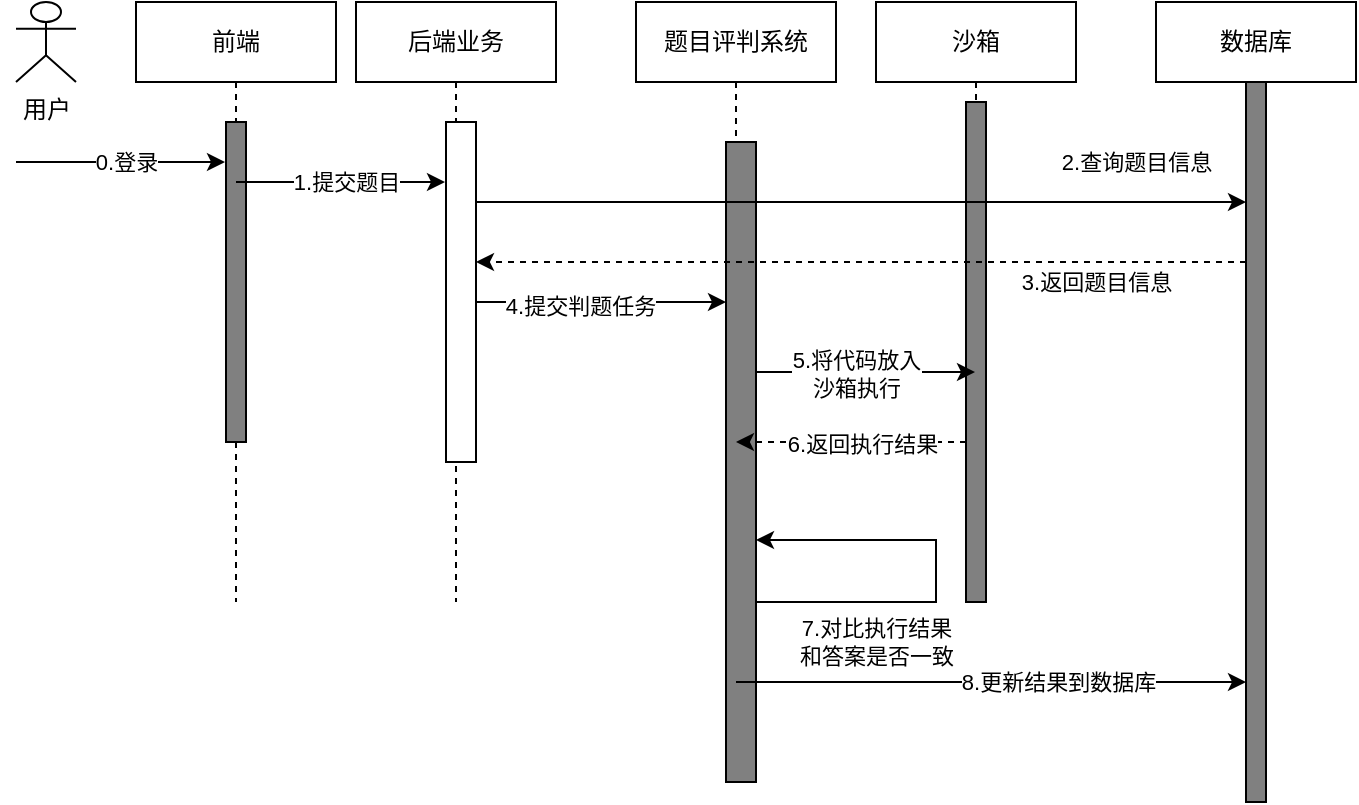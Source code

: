 <mxfile version="21.7.2" type="github">
  <diagram name="第 1 页" id="ZT5lIrRRjGU5CyX8A5ti">
    <mxGraphModel dx="1621" dy="470" grid="1" gridSize="10" guides="1" tooltips="1" connect="1" arrows="1" fold="1" page="1" pageScale="1" pageWidth="827" pageHeight="1169" math="0" shadow="0">
      <root>
        <mxCell id="0" />
        <mxCell id="1" parent="0" />
        <mxCell id="7GDHKq9rk9CGtfy8Al7y-3" value="后端业务" style="shape=umlLifeline;perimeter=lifelinePerimeter;whiteSpace=wrap;html=1;container=1;dropTarget=0;collapsible=0;recursiveResize=0;outlineConnect=0;portConstraint=eastwest;newEdgeStyle={&quot;edgeStyle&quot;:&quot;elbowEdgeStyle&quot;,&quot;elbow&quot;:&quot;vertical&quot;,&quot;curved&quot;:0,&quot;rounded&quot;:0};" parent="1" vertex="1">
          <mxGeometry x="170" y="50" width="100" height="300" as="geometry" />
        </mxCell>
        <mxCell id="7GDHKq9rk9CGtfy8Al7y-4" value="" style="html=1;points=[];perimeter=orthogonalPerimeter;outlineConnect=0;targetShapes=umlLifeline;portConstraint=eastwest;newEdgeStyle={&quot;edgeStyle&quot;:&quot;elbowEdgeStyle&quot;,&quot;elbow&quot;:&quot;vertical&quot;,&quot;curved&quot;:0,&quot;rounded&quot;:0};" parent="7GDHKq9rk9CGtfy8Al7y-3" vertex="1">
          <mxGeometry x="45" y="60" width="15" height="170" as="geometry" />
        </mxCell>
        <mxCell id="7GDHKq9rk9CGtfy8Al7y-5" value="用户" style="shape=umlActor;verticalLabelPosition=bottom;verticalAlign=top;html=1;" parent="1" vertex="1">
          <mxGeometry y="50" width="30" height="40" as="geometry" />
        </mxCell>
        <mxCell id="7GDHKq9rk9CGtfy8Al7y-8" value="题目评判系统" style="shape=umlLifeline;perimeter=lifelinePerimeter;whiteSpace=wrap;html=1;container=1;dropTarget=0;collapsible=0;recursiveResize=0;outlineConnect=0;portConstraint=eastwest;newEdgeStyle={&quot;edgeStyle&quot;:&quot;elbowEdgeStyle&quot;,&quot;elbow&quot;:&quot;vertical&quot;,&quot;curved&quot;:0,&quot;rounded&quot;:0};" parent="1" vertex="1">
          <mxGeometry x="310" y="50" width="100" height="390" as="geometry" />
        </mxCell>
        <mxCell id="7GDHKq9rk9CGtfy8Al7y-9" value="" style="html=1;points=[];perimeter=orthogonalPerimeter;outlineConnect=0;targetShapes=umlLifeline;portConstraint=eastwest;newEdgeStyle={&quot;edgeStyle&quot;:&quot;elbowEdgeStyle&quot;,&quot;elbow&quot;:&quot;vertical&quot;,&quot;curved&quot;:0,&quot;rounded&quot;:0};fillColor=#808080;" parent="7GDHKq9rk9CGtfy8Al7y-8" vertex="1">
          <mxGeometry x="45" y="70" width="15" height="320" as="geometry" />
        </mxCell>
        <mxCell id="7GDHKq9rk9CGtfy8Al7y-10" value="沙箱" style="shape=umlLifeline;perimeter=lifelinePerimeter;whiteSpace=wrap;html=1;container=1;dropTarget=0;collapsible=0;recursiveResize=0;outlineConnect=0;portConstraint=eastwest;newEdgeStyle={&quot;edgeStyle&quot;:&quot;elbowEdgeStyle&quot;,&quot;elbow&quot;:&quot;vertical&quot;,&quot;curved&quot;:0,&quot;rounded&quot;:0};" parent="1" vertex="1">
          <mxGeometry x="430" y="50" width="100" height="300" as="geometry" />
        </mxCell>
        <mxCell id="7GDHKq9rk9CGtfy8Al7y-11" value="" style="html=1;points=[];perimeter=orthogonalPerimeter;outlineConnect=0;targetShapes=umlLifeline;portConstraint=eastwest;newEdgeStyle={&quot;edgeStyle&quot;:&quot;elbowEdgeStyle&quot;,&quot;elbow&quot;:&quot;vertical&quot;,&quot;curved&quot;:0,&quot;rounded&quot;:0};fillColor=#808080;" parent="7GDHKq9rk9CGtfy8Al7y-10" vertex="1">
          <mxGeometry x="45" y="50" width="10" height="250" as="geometry" />
        </mxCell>
        <mxCell id="7GDHKq9rk9CGtfy8Al7y-12" value="数据库" style="shape=umlLifeline;perimeter=lifelinePerimeter;whiteSpace=wrap;html=1;container=1;dropTarget=0;collapsible=0;recursiveResize=0;outlineConnect=0;portConstraint=eastwest;newEdgeStyle={&quot;edgeStyle&quot;:&quot;elbowEdgeStyle&quot;,&quot;elbow&quot;:&quot;vertical&quot;,&quot;curved&quot;:0,&quot;rounded&quot;:0};" parent="1" vertex="1">
          <mxGeometry x="570" y="50" width="100" height="400" as="geometry" />
        </mxCell>
        <mxCell id="7GDHKq9rk9CGtfy8Al7y-13" value="" style="html=1;points=[];perimeter=orthogonalPerimeter;outlineConnect=0;targetShapes=umlLifeline;portConstraint=eastwest;newEdgeStyle={&quot;edgeStyle&quot;:&quot;elbowEdgeStyle&quot;,&quot;elbow&quot;:&quot;vertical&quot;,&quot;curved&quot;:0,&quot;rounded&quot;:0};fillColor=#808080;" parent="7GDHKq9rk9CGtfy8Al7y-12" vertex="1">
          <mxGeometry x="45" y="40" width="10" height="360" as="geometry" />
        </mxCell>
        <mxCell id="7GDHKq9rk9CGtfy8Al7y-14" value="前端" style="shape=umlLifeline;perimeter=lifelinePerimeter;whiteSpace=wrap;html=1;container=1;dropTarget=0;collapsible=0;recursiveResize=0;outlineConnect=0;portConstraint=eastwest;newEdgeStyle={&quot;edgeStyle&quot;:&quot;elbowEdgeStyle&quot;,&quot;elbow&quot;:&quot;vertical&quot;,&quot;curved&quot;:0,&quot;rounded&quot;:0};" parent="1" vertex="1">
          <mxGeometry x="60" y="50" width="100" height="300" as="geometry" />
        </mxCell>
        <mxCell id="7GDHKq9rk9CGtfy8Al7y-15" value="" style="html=1;points=[];perimeter=orthogonalPerimeter;outlineConnect=0;targetShapes=umlLifeline;portConstraint=eastwest;newEdgeStyle={&quot;edgeStyle&quot;:&quot;elbowEdgeStyle&quot;,&quot;elbow&quot;:&quot;vertical&quot;,&quot;curved&quot;:0,&quot;rounded&quot;:0};fillColor=#808080;" parent="7GDHKq9rk9CGtfy8Al7y-14" vertex="1">
          <mxGeometry x="45" y="60" width="10" height="160" as="geometry" />
        </mxCell>
        <mxCell id="7GDHKq9rk9CGtfy8Al7y-18" value="0.登录" style="edgeStyle=elbowEdgeStyle;rounded=0;orthogonalLoop=1;jettySize=auto;html=1;elbow=horizontal;curved=0;" parent="1" edge="1">
          <mxGeometry x="0.053" relative="1" as="geometry">
            <mxPoint y="130" as="sourcePoint" />
            <mxPoint x="104.5" y="130" as="targetPoint" />
            <mxPoint as="offset" />
          </mxGeometry>
        </mxCell>
        <mxCell id="7GDHKq9rk9CGtfy8Al7y-19" value="2.查询题目信息" style="edgeStyle=elbowEdgeStyle;rounded=0;orthogonalLoop=1;jettySize=auto;html=1;elbow=vertical;curved=0;" parent="1" source="7GDHKq9rk9CGtfy8Al7y-4" target="7GDHKq9rk9CGtfy8Al7y-13" edge="1">
          <mxGeometry x="0.714" y="20" relative="1" as="geometry">
            <Array as="points">
              <mxPoint x="550" y="150" />
            </Array>
            <mxPoint as="offset" />
          </mxGeometry>
        </mxCell>
        <mxCell id="7GDHKq9rk9CGtfy8Al7y-24" value="3.返回题目信息" style="edgeStyle=elbowEdgeStyle;rounded=0;orthogonalLoop=1;jettySize=auto;html=1;elbow=vertical;curved=0;dashed=1;" parent="1" edge="1" source="7GDHKq9rk9CGtfy8Al7y-13">
          <mxGeometry x="-0.61" y="10" relative="1" as="geometry">
            <mxPoint x="710" y="180" as="sourcePoint" />
            <mxPoint x="230" y="180" as="targetPoint" />
            <mxPoint as="offset" />
          </mxGeometry>
        </mxCell>
        <mxCell id="7GDHKq9rk9CGtfy8Al7y-25" value="1.提交题目" style="edgeStyle=elbowEdgeStyle;rounded=0;orthogonalLoop=1;jettySize=auto;html=1;elbow=horizontal;curved=0;" parent="1" edge="1">
          <mxGeometry x="0.053" relative="1" as="geometry">
            <mxPoint x="110" y="140" as="sourcePoint" />
            <mxPoint x="214.5" y="140" as="targetPoint" />
            <mxPoint as="offset" />
          </mxGeometry>
        </mxCell>
        <mxCell id="7GDHKq9rk9CGtfy8Al7y-34" style="edgeStyle=elbowEdgeStyle;rounded=0;orthogonalLoop=1;jettySize=auto;html=1;elbow=vertical;curved=0;" parent="1" source="7GDHKq9rk9CGtfy8Al7y-9" target="7GDHKq9rk9CGtfy8Al7y-10" edge="1">
          <mxGeometry relative="1" as="geometry" />
        </mxCell>
        <mxCell id="7GDHKq9rk9CGtfy8Al7y-35" value="5.将代码放入&lt;br&gt;沙箱执行" style="edgeLabel;html=1;align=center;verticalAlign=middle;resizable=0;points=[];" parent="7GDHKq9rk9CGtfy8Al7y-34" vertex="1" connectable="0">
          <mxGeometry x="-0.092" relative="1" as="geometry">
            <mxPoint y="1" as="offset" />
          </mxGeometry>
        </mxCell>
        <mxCell id="7GDHKq9rk9CGtfy8Al7y-36" style="edgeStyle=elbowEdgeStyle;rounded=0;orthogonalLoop=1;jettySize=auto;html=1;elbow=vertical;curved=0;dashed=1;" parent="1" edge="1">
          <mxGeometry relative="1" as="geometry">
            <mxPoint x="475" y="270" as="sourcePoint" />
            <mxPoint x="360" y="270" as="targetPoint" />
          </mxGeometry>
        </mxCell>
        <mxCell id="7GDHKq9rk9CGtfy8Al7y-37" value="6.返回执行结果" style="edgeLabel;html=1;align=center;verticalAlign=middle;resizable=0;points=[];" parent="7GDHKq9rk9CGtfy8Al7y-36" vertex="1" connectable="0">
          <mxGeometry x="-0.092" relative="1" as="geometry">
            <mxPoint y="1" as="offset" />
          </mxGeometry>
        </mxCell>
        <mxCell id="7GDHKq9rk9CGtfy8Al7y-38" style="edgeStyle=orthogonalEdgeStyle;rounded=0;orthogonalLoop=1;jettySize=auto;html=1;elbow=vertical;" parent="1" target="7GDHKq9rk9CGtfy8Al7y-9" edge="1">
          <mxGeometry relative="1" as="geometry">
            <mxPoint x="370" y="319" as="targetPoint" />
            <mxPoint x="370" y="349" as="sourcePoint" />
            <Array as="points">
              <mxPoint x="370" y="350" />
              <mxPoint x="460" y="350" />
              <mxPoint x="460" y="319" />
            </Array>
          </mxGeometry>
        </mxCell>
        <mxCell id="7GDHKq9rk9CGtfy8Al7y-41" value="7.对比执行结果&lt;br&gt;和答案是否一致" style="edgeLabel;html=1;align=center;verticalAlign=middle;resizable=0;points=[];" parent="7GDHKq9rk9CGtfy8Al7y-38" vertex="1" connectable="0">
          <mxGeometry x="0.557" y="-1" relative="1" as="geometry">
            <mxPoint x="13" y="52" as="offset" />
          </mxGeometry>
        </mxCell>
        <mxCell id="7GDHKq9rk9CGtfy8Al7y-42" style="edgeStyle=elbowEdgeStyle;rounded=0;orthogonalLoop=1;jettySize=auto;html=1;elbow=vertical;curved=0;" parent="1" target="7GDHKq9rk9CGtfy8Al7y-13" edge="1">
          <mxGeometry relative="1" as="geometry">
            <mxPoint x="360" y="390" as="sourcePoint" />
            <mxPoint x="609.5" y="390" as="targetPoint" />
          </mxGeometry>
        </mxCell>
        <mxCell id="7GDHKq9rk9CGtfy8Al7y-43" value="8.更新结果到数据库" style="edgeLabel;html=1;align=center;verticalAlign=middle;resizable=0;points=[];" parent="7GDHKq9rk9CGtfy8Al7y-42" vertex="1" connectable="0">
          <mxGeometry x="0.263" relative="1" as="geometry">
            <mxPoint as="offset" />
          </mxGeometry>
        </mxCell>
        <mxCell id="3kP8BIJZzVqhCPnLn1Yj-1" style="edgeStyle=elbowEdgeStyle;rounded=0;orthogonalLoop=1;jettySize=auto;html=1;elbow=vertical;curved=0;" edge="1" parent="1" source="7GDHKq9rk9CGtfy8Al7y-4" target="7GDHKq9rk9CGtfy8Al7y-9">
          <mxGeometry relative="1" as="geometry" />
        </mxCell>
        <mxCell id="3kP8BIJZzVqhCPnLn1Yj-2" value="4.提交判题任务" style="edgeLabel;html=1;align=center;verticalAlign=middle;resizable=0;points=[];" vertex="1" connectable="0" parent="3kP8BIJZzVqhCPnLn1Yj-1">
          <mxGeometry x="-0.177" y="-2" relative="1" as="geometry">
            <mxPoint as="offset" />
          </mxGeometry>
        </mxCell>
      </root>
    </mxGraphModel>
  </diagram>
</mxfile>
